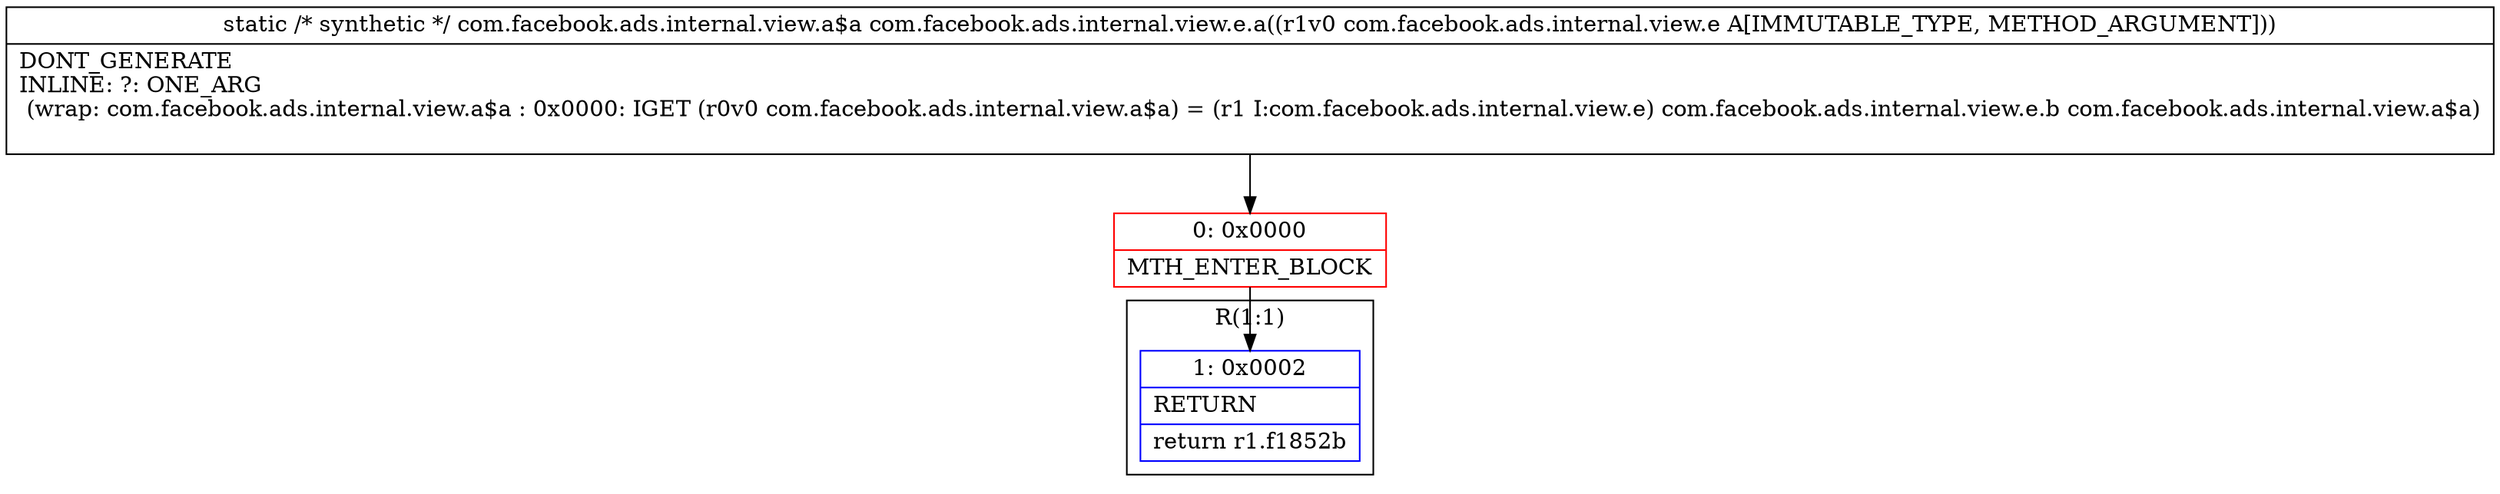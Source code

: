 digraph "CFG forcom.facebook.ads.internal.view.e.a(Lcom\/facebook\/ads\/internal\/view\/e;)Lcom\/facebook\/ads\/internal\/view\/a$a;" {
subgraph cluster_Region_566936065 {
label = "R(1:1)";
node [shape=record,color=blue];
Node_1 [shape=record,label="{1\:\ 0x0002|RETURN\l|return r1.f1852b\l}"];
}
Node_0 [shape=record,color=red,label="{0\:\ 0x0000|MTH_ENTER_BLOCK\l}"];
MethodNode[shape=record,label="{static \/* synthetic *\/ com.facebook.ads.internal.view.a$a com.facebook.ads.internal.view.e.a((r1v0 com.facebook.ads.internal.view.e A[IMMUTABLE_TYPE, METHOD_ARGUMENT]))  | DONT_GENERATE\lINLINE: ?: ONE_ARG  \l  (wrap: com.facebook.ads.internal.view.a$a : 0x0000: IGET  (r0v0 com.facebook.ads.internal.view.a$a) = (r1 I:com.facebook.ads.internal.view.e) com.facebook.ads.internal.view.e.b com.facebook.ads.internal.view.a$a)\l\l}"];
MethodNode -> Node_0;
Node_0 -> Node_1;
}

